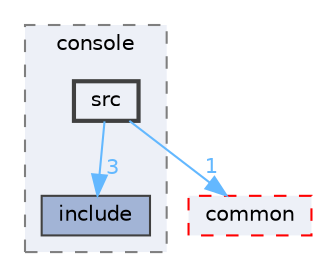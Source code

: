 digraph "modules/console/src"
{
 // LATEX_PDF_SIZE
  bgcolor="transparent";
  edge [fontname=Helvetica,fontsize=10,labelfontname=Helvetica,labelfontsize=10];
  node [fontname=Helvetica,fontsize=10,shape=box,height=0.2,width=0.4];
  compound=true
  subgraph clusterdir_54cc64e2ea7c4056846f30fb8a29725d {
    graph [ bgcolor="#edf0f7", pencolor="grey50", label="console", fontname=Helvetica,fontsize=10 style="filled,dashed", URL="dir_54cc64e2ea7c4056846f30fb8a29725d.html",tooltip=""]
  dir_387aef48785a29a8ef6b916789fc64fb [label="include", fillcolor="#a2b4d6", color="grey25", style="filled", URL="dir_387aef48785a29a8ef6b916789fc64fb.html",tooltip=""];
  dir_b9c8991dcaa4e89c42704ca2b795666b [label="src", fillcolor="#edf0f7", color="grey25", style="filled,bold", URL="dir_b9c8991dcaa4e89c42704ca2b795666b.html",tooltip=""];
  }
  dir_9a5e51f49964887903df6eed98080585 [label="common", fillcolor="#edf0f7", color="red", style="filled,dashed", URL="dir_9a5e51f49964887903df6eed98080585.html",tooltip=""];
  dir_b9c8991dcaa4e89c42704ca2b795666b->dir_387aef48785a29a8ef6b916789fc64fb [headlabel="3", labeldistance=1.5 headhref="dir_000006_000004.html" href="dir_000006_000004.html" color="steelblue1" fontcolor="steelblue1"];
  dir_b9c8991dcaa4e89c42704ca2b795666b->dir_9a5e51f49964887903df6eed98080585 [headlabel="1", labeldistance=1.5 headhref="dir_000006_000000.html" href="dir_000006_000000.html" color="steelblue1" fontcolor="steelblue1"];
}
